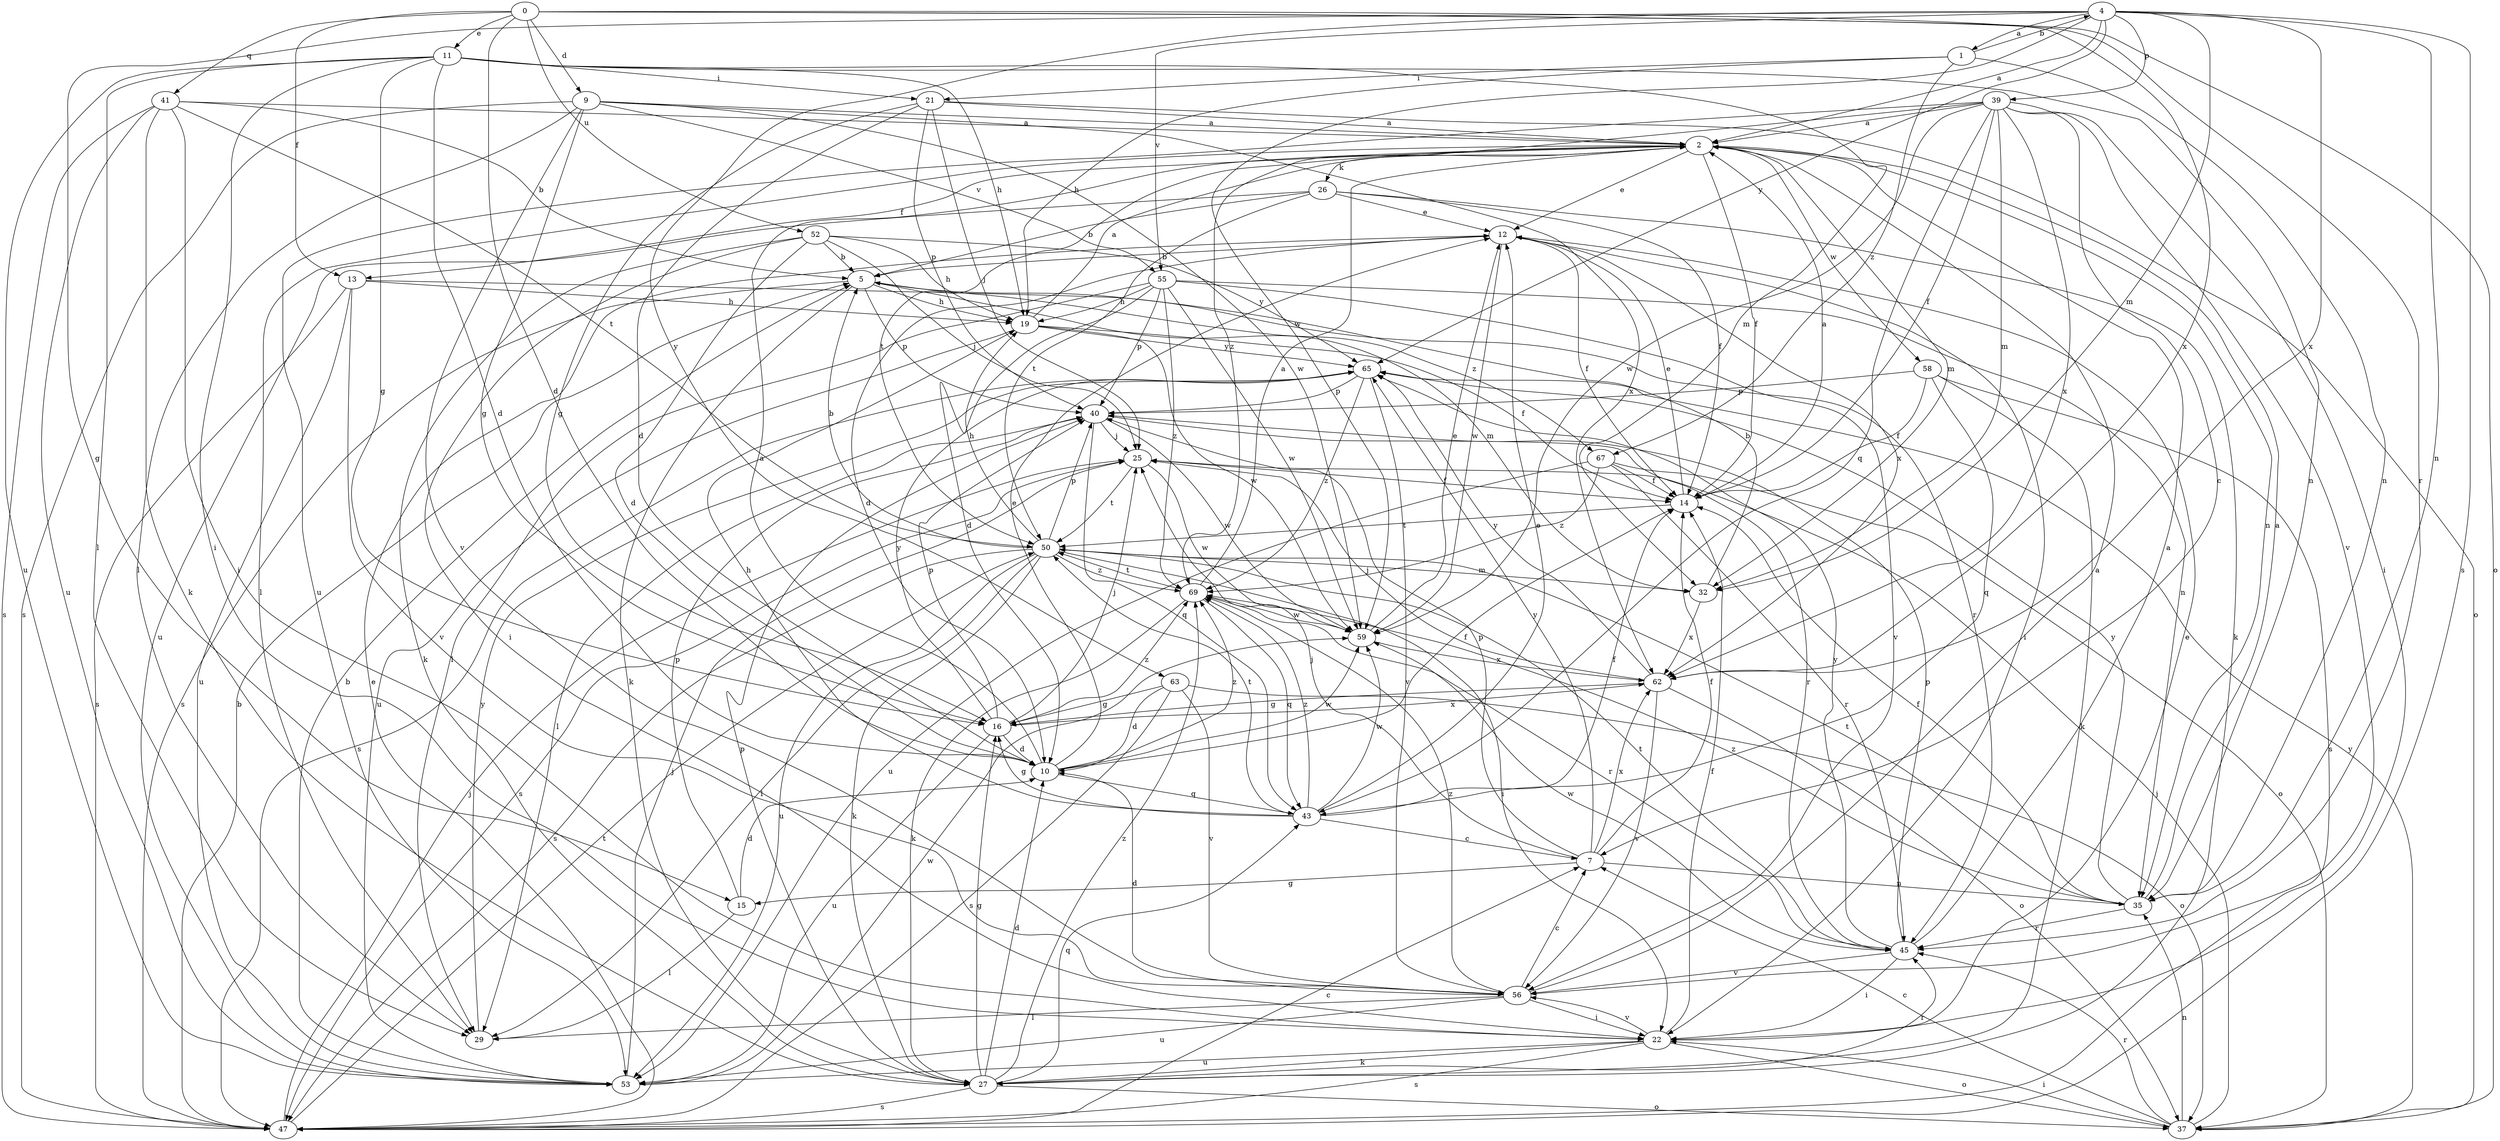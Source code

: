 strict digraph  {
0;
1;
2;
4;
5;
7;
9;
10;
11;
12;
13;
14;
15;
16;
19;
21;
22;
25;
26;
27;
29;
32;
35;
37;
39;
40;
41;
43;
45;
47;
50;
52;
53;
55;
56;
58;
59;
62;
63;
65;
67;
69;
0 -> 9  [label=d];
0 -> 10  [label=d];
0 -> 11  [label=e];
0 -> 13  [label=f];
0 -> 37  [label=o];
0 -> 41  [label=q];
0 -> 45  [label=r];
0 -> 52  [label=u];
0 -> 62  [label=x];
1 -> 4  [label=b];
1 -> 19  [label=h];
1 -> 21  [label=i];
1 -> 35  [label=n];
1 -> 67  [label=z];
2 -> 12  [label=e];
2 -> 13  [label=f];
2 -> 14  [label=f];
2 -> 26  [label=k];
2 -> 29  [label=l];
2 -> 32  [label=m];
2 -> 35  [label=n];
2 -> 50  [label=t];
2 -> 58  [label=w];
4 -> 1  [label=a];
4 -> 2  [label=a];
4 -> 15  [label=g];
4 -> 32  [label=m];
4 -> 35  [label=n];
4 -> 39  [label=p];
4 -> 47  [label=s];
4 -> 55  [label=v];
4 -> 59  [label=w];
4 -> 62  [label=x];
4 -> 63  [label=y];
4 -> 65  [label=y];
5 -> 19  [label=h];
5 -> 27  [label=k];
5 -> 32  [label=m];
5 -> 40  [label=p];
5 -> 47  [label=s];
5 -> 67  [label=z];
7 -> 14  [label=f];
7 -> 15  [label=g];
7 -> 25  [label=j];
7 -> 35  [label=n];
7 -> 40  [label=p];
7 -> 62  [label=x];
7 -> 65  [label=y];
9 -> 2  [label=a];
9 -> 16  [label=g];
9 -> 29  [label=l];
9 -> 47  [label=s];
9 -> 55  [label=v];
9 -> 56  [label=v];
9 -> 59  [label=w];
9 -> 62  [label=x];
10 -> 2  [label=a];
10 -> 12  [label=e];
10 -> 14  [label=f];
10 -> 43  [label=q];
10 -> 59  [label=w];
10 -> 69  [label=z];
11 -> 10  [label=d];
11 -> 16  [label=g];
11 -> 19  [label=h];
11 -> 21  [label=i];
11 -> 22  [label=i];
11 -> 29  [label=l];
11 -> 32  [label=m];
11 -> 35  [label=n];
11 -> 53  [label=u];
12 -> 5  [label=b];
12 -> 10  [label=d];
12 -> 14  [label=f];
12 -> 22  [label=i];
12 -> 59  [label=w];
12 -> 62  [label=x];
13 -> 19  [label=h];
13 -> 45  [label=r];
13 -> 47  [label=s];
13 -> 53  [label=u];
13 -> 56  [label=v];
14 -> 2  [label=a];
14 -> 12  [label=e];
14 -> 50  [label=t];
15 -> 10  [label=d];
15 -> 29  [label=l];
15 -> 40  [label=p];
16 -> 10  [label=d];
16 -> 25  [label=j];
16 -> 40  [label=p];
16 -> 53  [label=u];
16 -> 62  [label=x];
16 -> 65  [label=y];
16 -> 69  [label=z];
19 -> 2  [label=a];
19 -> 14  [label=f];
19 -> 53  [label=u];
19 -> 59  [label=w];
19 -> 65  [label=y];
21 -> 2  [label=a];
21 -> 10  [label=d];
21 -> 16  [label=g];
21 -> 25  [label=j];
21 -> 37  [label=o];
21 -> 40  [label=p];
22 -> 12  [label=e];
22 -> 14  [label=f];
22 -> 27  [label=k];
22 -> 37  [label=o];
22 -> 47  [label=s];
22 -> 53  [label=u];
22 -> 56  [label=v];
25 -> 14  [label=f];
25 -> 47  [label=s];
25 -> 50  [label=t];
25 -> 59  [label=w];
26 -> 5  [label=b];
26 -> 12  [label=e];
26 -> 14  [label=f];
26 -> 27  [label=k];
26 -> 50  [label=t];
26 -> 53  [label=u];
27 -> 10  [label=d];
27 -> 16  [label=g];
27 -> 37  [label=o];
27 -> 40  [label=p];
27 -> 43  [label=q];
27 -> 45  [label=r];
27 -> 47  [label=s];
27 -> 69  [label=z];
29 -> 65  [label=y];
32 -> 5  [label=b];
32 -> 62  [label=x];
35 -> 2  [label=a];
35 -> 14  [label=f];
35 -> 45  [label=r];
35 -> 50  [label=t];
35 -> 65  [label=y];
35 -> 69  [label=z];
37 -> 7  [label=c];
37 -> 22  [label=i];
37 -> 25  [label=j];
37 -> 35  [label=n];
37 -> 45  [label=r];
37 -> 65  [label=y];
39 -> 2  [label=a];
39 -> 7  [label=c];
39 -> 14  [label=f];
39 -> 22  [label=i];
39 -> 32  [label=m];
39 -> 43  [label=q];
39 -> 53  [label=u];
39 -> 56  [label=v];
39 -> 59  [label=w];
39 -> 62  [label=x];
39 -> 69  [label=z];
40 -> 25  [label=j];
40 -> 29  [label=l];
40 -> 43  [label=q];
40 -> 45  [label=r];
40 -> 59  [label=w];
41 -> 2  [label=a];
41 -> 5  [label=b];
41 -> 22  [label=i];
41 -> 27  [label=k];
41 -> 47  [label=s];
41 -> 50  [label=t];
41 -> 53  [label=u];
43 -> 7  [label=c];
43 -> 12  [label=e];
43 -> 14  [label=f];
43 -> 16  [label=g];
43 -> 19  [label=h];
43 -> 50  [label=t];
43 -> 59  [label=w];
43 -> 69  [label=z];
45 -> 2  [label=a];
45 -> 22  [label=i];
45 -> 40  [label=p];
45 -> 50  [label=t];
45 -> 56  [label=v];
45 -> 59  [label=w];
45 -> 65  [label=y];
47 -> 5  [label=b];
47 -> 7  [label=c];
47 -> 12  [label=e];
47 -> 25  [label=j];
47 -> 50  [label=t];
50 -> 5  [label=b];
50 -> 19  [label=h];
50 -> 22  [label=i];
50 -> 27  [label=k];
50 -> 29  [label=l];
50 -> 32  [label=m];
50 -> 40  [label=p];
50 -> 47  [label=s];
50 -> 53  [label=u];
50 -> 69  [label=z];
52 -> 5  [label=b];
52 -> 10  [label=d];
52 -> 19  [label=h];
52 -> 22  [label=i];
52 -> 25  [label=j];
52 -> 27  [label=k];
52 -> 65  [label=y];
53 -> 5  [label=b];
53 -> 25  [label=j];
53 -> 59  [label=w];
55 -> 10  [label=d];
55 -> 19  [label=h];
55 -> 29  [label=l];
55 -> 35  [label=n];
55 -> 40  [label=p];
55 -> 56  [label=v];
55 -> 59  [label=w];
55 -> 69  [label=z];
56 -> 2  [label=a];
56 -> 7  [label=c];
56 -> 10  [label=d];
56 -> 22  [label=i];
56 -> 29  [label=l];
56 -> 53  [label=u];
56 -> 69  [label=z];
58 -> 14  [label=f];
58 -> 27  [label=k];
58 -> 40  [label=p];
58 -> 43  [label=q];
58 -> 47  [label=s];
59 -> 12  [label=e];
59 -> 62  [label=x];
62 -> 16  [label=g];
62 -> 25  [label=j];
62 -> 37  [label=o];
62 -> 56  [label=v];
62 -> 65  [label=y];
63 -> 10  [label=d];
63 -> 16  [label=g];
63 -> 37  [label=o];
63 -> 47  [label=s];
63 -> 56  [label=v];
65 -> 40  [label=p];
65 -> 47  [label=s];
65 -> 56  [label=v];
65 -> 69  [label=z];
67 -> 14  [label=f];
67 -> 37  [label=o];
67 -> 45  [label=r];
67 -> 53  [label=u];
67 -> 69  [label=z];
69 -> 2  [label=a];
69 -> 27  [label=k];
69 -> 43  [label=q];
69 -> 45  [label=r];
69 -> 50  [label=t];
69 -> 59  [label=w];
}
